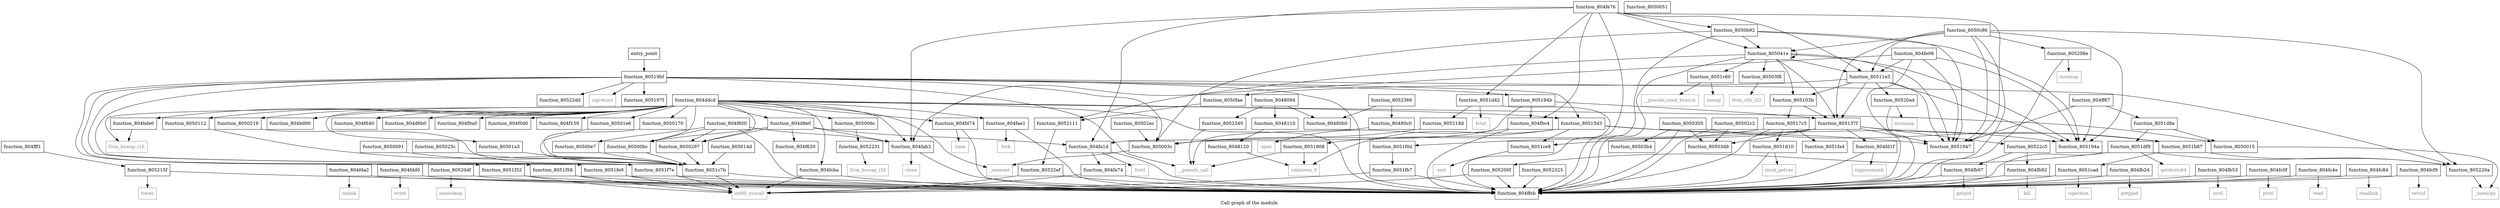 digraph "Call graph of the module." {
  label="Call graph of the module.";
  node [shape=record];

  Node_function_804fd1f [label="{function_804fd1f}"];
  Node_function_804fd74 [label="{function_804fd74}"];
  Node_function_80501a3 [label="{function_80501a3}"];
  Node_function_80511e3 [label="{function_80511e3}"];
  Node_function_80501e6 [label="{function_80501e6}"];
  Node_function_804fda2 [label="{function_804fda2}"];
  Node_function_804fdd0 [label="{function_804fdd0}"];
  Node_function_8051b87 [label="{function_8051b87}"];
  Node_function_804fe06 [label="{function_804fe06}"];
  Node_function_8051c60 [label="{function_8051c60}"];
  Node_function_804fe76 [label="{function_804fe76}"];
  Node_function_804ff67 [label="{function_804ff67}"];
  Node_function_804ffeb [label="{function_804ffeb}"];
  Node_function_804fff1 [label="{function_804fff1}"];
  Node_function_805197f [label="{function_805197f}"];
  Node_function_8050015 [label="{function_8050015}"];
  Node_function_80503b4 [label="{function_80503b4}"];
  Node_function_805137f [label="{function_805137f}"];
  Node_function_8050219 [label="{function_8050219}"];
  Node_function_805003c [label="{function_805003c}"];
  Node_function_8050051 [label="{function_8050051}"];
  Node_function_805006c [label="{function_805006c}"];
  Node_function_80503d8 [label="{function_80503d8}"];
  Node_function_805025c [label="{function_805025c}"];
  Node_function_80515d3 [label="{function_80515d3}"];
  Node_function_80517c3 [label="{function_80517c3}"];
  Node_function_80503f8 [label="{function_80503f8}"];
  Node_function_8050297 [label="{function_8050297}"];
  Node_function_8050091 [label="{function_8050091}"];
  Node_function_8051908 [label="{function_8051908}"];
  Node_function_805041e [label="{function_805041e}"];
  Node_function_80500e7 [label="{function_80500e7}"];
  Node_function_80502c2 [label="{function_80502c2}"];
  Node_function_8051947 [label="{function_8051947}"];
  Node_function_8051c7b [label="{function_8051c7b}"];
  Node_function_8050112 [label="{function_8050112}"];
  Node_function_8050b92 [label="{function_8050b92}"];
  Node_function_80519bf [label="{function_80519bf}"];
  Node_function_80502ec [label="{function_80502ec}"];
  Node_function_805194a [label="{function_805194a}"];
  Node_function_8050305 [label="{function_8050305}"];
  Node_function_80500bc [label="{function_80500bc}"];
  Node_function_8050c86 [label="{function_8050c86}"];
  Node_function_805014d [label="{function_805014d}"];
  Node_function_8050fae [label="{function_8050fae}"];
  Node_function_8050170 [label="{function_8050170}"];
  Node_time [color="gray50", fontcolor="gray50", label="{time}"];
  Node_function_8051cad [label="{function_8051cad}"];
  Node_function_8051ce8 [label="{function_8051ce8}"];
  Node_function_8051d10 [label="{function_8051d10}"];
  Node_function_8051d42 [label="{function_8051d42}"];
  Node_function_8051d8a [label="{function_8051d8a}"];
  Node_function_8051df9 [label="{function_8051df9}"];
  Node_function_8051f0d [label="{function_8051f0d}"];
  Node_function_8051f32 [label="{function_8051f32}"];
  Node_function_8051f58 [label="{function_8051f58}"];
  Node_function_8051f7e [label="{function_8051f7e}"];
  Node_function_8051fa4 [label="{function_8051fa4}"];
  Node_function_8051fb7 [label="{function_8051fb7}"];
  Node_function_8051fe9 [label="{function_8051fe9}"];
  Node_function_805200f [label="{function_805200f}"];
  Node_function_805206e [label="{function_805206e}"];
  Node_function_80520ad [label="{function_80520ad}"];
  Node_function_80520df [label="{function_80520df}"];
  Node_function_8052111 [label="{function_8052111}"];
  Node_function_805215f [label="{function_805215f}"];
  Node_function_805218d [label="{function_805218d}"];
  Node_function_805220a [label="{function_805220a}"];
  Node_function_8052231 [label="{function_8052231}"];
  Node_function_80522c5 [label="{function_80522c5}"];
  Node_function_80522dd [label="{function_80522dd}"];
  Node_function_80522ef [label="{function_80522ef}"];
  Node_function_8052325 [label="{function_8052325}"];
  Node_function_8052340 [label="{function_8052340}"];
  Node_function_8052366 [label="{function_8052366}"];
  Node_llvm_bswap_i32 [color="gray50", fontcolor="gray50", label="{llvm_bswap_i32}"];
  Node_llvm_ctlz_i32 [color="gray50", fontcolor="gray50", label="{llvm_ctlz_i32}"];
  Node__memset [color="gray50", fontcolor="gray50", label="{_memset}"];
  Node__memcpy [color="gray50", fontcolor="gray50", label="{_memcpy}"];
  Node_llvm_bswap_i16 [color="gray50", fontcolor="gray50", label="{llvm_bswap_i16}"];
  Node_unknown_0 [color="gray50", fontcolor="gray50", label="{unknown_0}"];
  Node_fcntl [color="gray50", fontcolor="gray50", label="{fcntl}"];
  Node_int80_syscall [color="gray50", fontcolor="gray50", label="{int80_syscall}"];
  Node_close [color="gray50", fontcolor="gray50", label="{close}"];
  Node_fork [color="gray50", fontcolor="gray50", label="{fork}"];
  Node_getpid [color="gray50", fontcolor="gray50", label="{getpid}"];
  Node_getppid [color="gray50", fontcolor="gray50", label="{getppid}"];
  Node_ioctl [color="gray50", fontcolor="gray50", label="{ioctl}"];
  Node_kill [color="gray50", fontcolor="gray50", label="{kill}"];
  Node_open [color="gray50", fontcolor="gray50", label="{open}"];
  Node_prctl [color="gray50", fontcolor="gray50", label="{prctl}"];
  Node_read [color="gray50", fontcolor="gray50", label="{read}"];
  Node_readlink [color="gray50", fontcolor="gray50", label="{readlink}"];
  Node_setsid [color="gray50", fontcolor="gray50", label="{setsid}"];
  Node_sigprocmask [color="gray50", fontcolor="gray50", label="{sigprocmask}"];
  Node_unlink [color="gray50", fontcolor="gray50", label="{unlink}"];
  Node_write [color="gray50", fontcolor="gray50", label="{write}"];
  Node_sigreturn [color="gray50", fontcolor="gray50", label="{sigreturn}"];
  Node_mmap [color="gray50", fontcolor="gray50", label="{mmap}"];
  Node_sigaction [color="gray50", fontcolor="gray50", label="{sigaction}"];
  Node_exit [color="gray50", fontcolor="gray50", label="{exit}"];
  Node_clock_getres [color="gray50", fontcolor="gray50", label="{clock_getres}"];
  Node_fstat [color="gray50", fontcolor="gray50", label="{fstat}"];
  Node_getdents64 [color="gray50", fontcolor="gray50", label="{getdents64}"];
  Node_mremap [color="gray50", fontcolor="gray50", label="{mremap}"];
  Node_munmap [color="gray50", fontcolor="gray50", label="{munmap}"];
  Node_nanosleep [color="gray50", fontcolor="gray50", label="{nanosleep}"];
  Node_times [color="gray50", fontcolor="gray50", label="{times}"];
  Node_function_805103b [label="{function_805103b}"];
  Node___pseudo_call [color="gray50", fontcolor="gray50", label="{__pseudo_call}"];
  Node___pseudo_cond_branch [color="gray50", fontcolor="gray50", label="{__pseudo_cond_branch}"];
  Node_function_8048094 [label="{function_8048094}"];
  Node_function_80480b0 [label="{function_80480b0}"];
  Node_function_80480c0 [label="{function_80480c0}"];
  Node_function_8048110 [label="{function_8048110}"];
  Node_function_8048120 [label="{function_8048120}"];
  Node_entry_point [label="{entry_point}"];
  Node_function_804bd90 [label="{function_804bd90}"];
  Node_function_804f640 [label="{function_804f640}"];
  Node_function_804bde0 [label="{function_804bde0}"];
  Node_function_804d6b0 [label="{function_804d6b0}"];
  Node_function_804d8e0 [label="{function_804d8e0}"];
  Node_function_804ddcd [label="{function_804ddcd}"];
  Node_function_804f0a0 [label="{function_804f0a0}"];
  Node_function_804f0d0 [label="{function_804f0d0}"];
  Node_function_804f150 [label="{function_804f150}"];
  Node_function_804f620 [label="{function_804f620}"];
  Node_function_805194b [label="{function_805194b}"];
  Node_function_804f800 [label="{function_804f800}"];
  Node_function_804fa1d [label="{function_804fa1d}"];
  Node_function_804fa74 [label="{function_804fa74}"];
  Node_function_804fab3 [label="{function_804fab3}"];
  Node_function_804fae1 [label="{function_804fae1}"];
  Node_function_804fb07 [label="{function_804fb07}"];
  Node_function_804fb2d [label="{function_804fb2d}"];
  Node_function_804fb53 [label="{function_804fb53}"];
  Node_function_804fb92 [label="{function_804fb92}"];
  Node_function_804fbc4 [label="{function_804fbc4}"];
  Node_function_804fc0f [label="{function_804fc0f}"];
  Node_function_804fc4e [label="{function_804fc4e}"];
  Node_function_804fc84 [label="{function_804fc84}"];
  Node_function_804fcba [label="{function_804fcba}"];
  Node_function_804fcf9 [label="{function_804fcf9}"];
  Node_function_804fd1f -> Node_function_804ffeb;
  Node_function_804fd1f -> Node_sigprocmask;
  Node_function_804fd74 -> Node_function_804ffeb;
  Node_function_804fd74 -> Node_time;
  Node_function_80501a3 -> Node_function_8051c7b;
  Node_function_80511e3 -> Node_function_805137f;
  Node_function_80511e3 -> Node_function_8051947;
  Node_function_80511e3 -> Node_function_805194a;
  Node_function_80511e3 -> Node_function_8050fae;
  Node_function_80511e3 -> Node_function_80520ad;
  Node_function_80511e3 -> Node_function_805103b;
  Node_function_80501e6 -> Node_function_8051c7b;
  Node_function_804fda2 -> Node_function_804ffeb;
  Node_function_804fda2 -> Node_unlink;
  Node_function_804fdd0 -> Node_function_804ffeb;
  Node_function_804fdd0 -> Node_write;
  Node_function_8051b87 -> Node_function_8051cad;
  Node_function_8051b87 -> Node_function_805220a;
  Node_function_804fe06 -> Node_function_80511e3;
  Node_function_804fe06 -> Node_function_804ffeb;
  Node_function_804fe06 -> Node_function_8051947;
  Node_function_804fe06 -> Node_function_805194a;
  Node_function_804fe06 -> Node_function_804fab3;
  Node_function_8051c60 -> Node_mmap;
  Node_function_8051c60 -> Node___pseudo_cond_branch;
  Node_function_804fe76 -> Node_function_80511e3;
  Node_function_804fe76 -> Node_function_804ffeb;
  Node_function_804fe76 -> Node_function_805041e;
  Node_function_804fe76 -> Node_function_8051947;
  Node_function_804fe76 -> Node_function_8050b92;
  Node_function_804fe76 -> Node_function_8051d42;
  Node_function_804fe76 -> Node_function_804fa1d;
  Node_function_804fe76 -> Node_function_804fab3;
  Node_function_804fe76 -> Node_function_804fbc4;
  Node_function_804ff67 -> Node_function_8051947;
  Node_function_804ff67 -> Node_function_805194a;
  Node_function_804ff67 -> Node_function_8051d8a;
  Node_function_804fff1 -> Node_function_805215f;
  Node_function_8050015 -> Node__memcpy;
  Node_function_805137f -> Node_function_804fd1f;
  Node_function_805137f -> Node_function_8051b87;
  Node_function_805137f -> Node_function_805003c;
  Node_function_805137f -> Node_function_80503d8;
  Node_function_805137f -> Node_function_8051947;
  Node_function_805137f -> Node_function_8051ce8;
  Node_function_805137f -> Node_function_80522c5;
  Node_function_8050219 -> Node_function_8051c7b;
  Node_function_805003c -> Node__memset;
  Node_function_805006c -> Node_function_8052231;
  Node_function_805025c -> Node_function_8051c7b;
  Node_function_80515d3 -> Node_function_8051908;
  Node_function_80515d3 -> Node_function_8051947;
  Node_function_80515d3 -> Node_function_805194a;
  Node_function_80515d3 -> Node_function_8051ce8;
  Node_function_80515d3 -> Node_unknown_0;
  Node_function_80517c3 -> Node_function_804ffeb;
  Node_function_80517c3 -> Node_function_8051d10;
  Node_function_80517c3 -> Node_function_8051f0d;
  Node_function_80517c3 -> Node_function_8051fa4;
  Node_function_80503f8 -> Node_llvm_ctlz_i32;
  Node_function_8050297 -> Node_function_8051c7b;
  Node_function_8050091 -> Node_function_8051c7b;
  Node_function_8051908 -> Node_unknown_0;
  Node_function_8051908 -> Node___pseudo_call;
  Node_function_805041e -> Node_function_80511e3;
  Node_function_805041e -> Node_function_8051c60;
  Node_function_805041e -> Node_function_804ffeb;
  Node_function_805041e -> Node_function_805137f;
  Node_function_805041e -> Node_function_80503f8;
  Node_function_805041e -> Node_function_805041e;
  Node_function_805041e -> Node_function_8051947;
  Node_function_805041e -> Node_function_805194a;
  Node_function_805041e -> Node_function_8052111;
  Node_function_805041e -> Node_function_805103b;
  Node_function_80500e7 -> Node_function_8051c7b;
  Node_function_80502c2 -> Node_function_804ffeb;
  Node_function_80502c2 -> Node_function_80503d8;
  Node_function_8051c7b -> Node_function_804ffeb;
  Node_function_8051c7b -> Node_int80_syscall;
  Node_function_8050112 -> Node_function_8051c7b;
  Node_function_8050b92 -> Node_function_804ffeb;
  Node_function_8050b92 -> Node_function_805003c;
  Node_function_8050b92 -> Node_function_805041e;
  Node_function_8050b92 -> Node_function_8051947;
  Node_function_8050b92 -> Node_function_805194a;
  Node_function_80519bf -> Node_function_804ffeb;
  Node_function_80519bf -> Node_function_805197f;
  Node_function_80519bf -> Node_function_805003c;
  Node_function_80519bf -> Node_function_80515d3;
  Node_function_80519bf -> Node_function_8051f32;
  Node_function_80519bf -> Node_function_8051f58;
  Node_function_80519bf -> Node_function_8051f7e;
  Node_function_80519bf -> Node_function_8051fe9;
  Node_function_80519bf -> Node_function_805220a;
  Node_function_80519bf -> Node_function_80522dd;
  Node_function_80519bf -> Node_sigreturn;
  Node_function_80519bf -> Node___pseudo_call;
  Node_function_80519bf -> Node_function_805194b;
  Node_function_80502ec -> Node_function_805003c;
  Node_function_8050305 -> Node_function_8051b87;
  Node_function_8050305 -> Node_function_804ffeb;
  Node_function_8050305 -> Node_function_80503b4;
  Node_function_8050305 -> Node_function_80503d8;
  Node_function_80500bc -> Node_function_8051c7b;
  Node_function_8050c86 -> Node_function_80511e3;
  Node_function_8050c86 -> Node_function_804ffeb;
  Node_function_8050c86 -> Node_function_805137f;
  Node_function_8050c86 -> Node_function_805041e;
  Node_function_8050c86 -> Node_function_8051947;
  Node_function_8050c86 -> Node_function_805194a;
  Node_function_8050c86 -> Node_function_805206e;
  Node_function_8050c86 -> Node_function_805220a;
  Node_function_805014d -> Node_function_8051c7b;
  Node_function_8050fae -> Node_function_8052111;
  Node_function_8050170 -> Node_function_8051c7b;
  Node_function_8051cad -> Node_function_804ffeb;
  Node_function_8051cad -> Node_sigaction;
  Node_function_8051ce8 -> Node_exit;
  Node_function_8051d10 -> Node_function_804ffeb;
  Node_function_8051d10 -> Node_clock_getres;
  Node_function_8051d42 -> Node_function_804ffeb;
  Node_function_8051d42 -> Node_function_805218d;
  Node_function_8051d42 -> Node_fstat;
  Node_function_8051d8a -> Node_function_8050015;
  Node_function_8051d8a -> Node_function_8051df9;
  Node_function_8051df9 -> Node_function_804ffeb;
  Node_function_8051df9 -> Node_function_805200f;
  Node_function_8051df9 -> Node_function_805220a;
  Node_function_8051df9 -> Node_getdents64;
  Node_function_8051f0d -> Node_function_8051fb7;
  Node_function_8051f32 -> Node_function_804ffeb;
  Node_function_8051f32 -> Node_int80_syscall;
  Node_function_8051f58 -> Node_function_804ffeb;
  Node_function_8051f58 -> Node_int80_syscall;
  Node_function_8051f7e -> Node_function_804ffeb;
  Node_function_8051f7e -> Node_int80_syscall;
  Node_function_8051fb7 -> Node_function_804ffeb;
  Node_function_8051fb7 -> Node_int80_syscall;
  Node_function_8051fe9 -> Node_function_804ffeb;
  Node_function_8051fe9 -> Node_int80_syscall;
  Node_function_805200f -> Node_function_804ffeb;
  Node_function_805200f -> Node_int80_syscall;
  Node_function_805206e -> Node_function_804ffeb;
  Node_function_805206e -> Node_mremap;
  Node_function_80520ad -> Node_function_804ffeb;
  Node_function_80520ad -> Node_munmap;
  Node_function_80520df -> Node_function_804ffeb;
  Node_function_80520df -> Node_nanosleep;
  Node_function_8052111 -> Node_function_80522ef;
  Node_function_805215f -> Node_function_804ffeb;
  Node_function_805215f -> Node_times;
  Node_function_805218d -> Node_function_805003c;
  Node_function_805220a -> Node__memcpy;
  Node_function_8052231 -> Node_llvm_bswap_i32;
  Node_function_80522c5 -> Node_function_804fb07;
  Node_function_80522c5 -> Node_function_804fb92;
  Node_function_80522ef -> Node_function_804ffeb;
  Node_function_80522ef -> Node_int80_syscall;
  Node_function_8052325 -> Node_function_804ffeb;
  Node_function_8052340 -> Node___pseudo_call;
  Node_function_8052366 -> Node_function_80480b0;
  Node_function_8052366 -> Node_function_80480c0;
  Node_function_805103b -> Node_function_805137f;
  Node_function_805103b -> Node_function_80517c3;
  Node_function_8048094 -> Node_function_8052340;
  Node_function_8048094 -> Node_function_80480b0;
  Node_function_8048094 -> Node_function_8048110;
  Node_function_80480c0 -> Node___pseudo_call;
  Node_function_8048110 -> Node_function_8048120;
  Node_function_8048120 -> Node_unknown_0;
  Node_entry_point -> Node_function_80519bf;
  Node_function_804bde0 -> Node_llvm_bswap_i16;
  Node_function_804d8e0 -> Node_function_8050297;
  Node_function_804d8e0 -> Node_function_80500bc;
  Node_function_804d8e0 -> Node_function_804f620;
  Node_function_804d8e0 -> Node_function_804fa1d;
  Node_function_804d8e0 -> Node_function_804fab3;
  Node_function_804ddcd -> Node_function_804fd74;
  Node_function_804ddcd -> Node_function_80501a3;
  Node_function_804ddcd -> Node_function_80501e6;
  Node_function_804ddcd -> Node_function_804ffeb;
  Node_function_804ddcd -> Node_function_8050015;
  Node_function_804ddcd -> Node_function_8050219;
  Node_function_804ddcd -> Node_function_805006c;
  Node_function_804ddcd -> Node_function_80515d3;
  Node_function_804ddcd -> Node_function_8050297;
  Node_function_804ddcd -> Node_function_8050112;
  Node_function_804ddcd -> Node_function_80500bc;
  Node_function_804ddcd -> Node_function_8050170;
  Node_function_804ddcd -> Node__memset;
  Node_function_804ddcd -> Node_llvm_bswap_i16;
  Node_function_804ddcd -> Node_function_804bd90;
  Node_function_804ddcd -> Node_function_804f640;
  Node_function_804ddcd -> Node_function_804bde0;
  Node_function_804ddcd -> Node_function_804d6b0;
  Node_function_804ddcd -> Node_function_804d8e0;
  Node_function_804ddcd -> Node_function_804f0a0;
  Node_function_804ddcd -> Node_function_804f0d0;
  Node_function_804ddcd -> Node_function_804f150;
  Node_function_804ddcd -> Node_function_804fab3;
  Node_function_804ddcd -> Node_function_804fae1;
  Node_function_804ddcd -> Node_function_804fcba;
  Node_function_805194b -> Node_function_805137f;
  Node_function_805194b -> Node_function_804fa1d;
  Node_function_805194b -> Node_function_804fbc4;
  Node_function_804f800 -> Node_function_804ffeb;
  Node_function_804f800 -> Node_function_8050297;
  Node_function_804f800 -> Node_function_80500e7;
  Node_function_804f800 -> Node_function_80500bc;
  Node_function_804f800 -> Node_function_804fab3;
  Node_function_804fa1d -> Node_function_804ffeb;
  Node_function_804fa1d -> Node_fcntl;
  Node_function_804fa1d -> Node_function_804fa74;
  Node_function_804fa74 -> Node_function_804ffeb;
  Node_function_804fa74 -> Node_int80_syscall;
  Node_function_804fab3 -> Node_function_804ffeb;
  Node_function_804fab3 -> Node_close;
  Node_function_804fae1 -> Node_function_804ffeb;
  Node_function_804fae1 -> Node_fork;
  Node_function_804fb07 -> Node_function_804ffeb;
  Node_function_804fb07 -> Node_getpid;
  Node_function_804fb2d -> Node_function_804ffeb;
  Node_function_804fb2d -> Node_getppid;
  Node_function_804fb53 -> Node_function_804ffeb;
  Node_function_804fb53 -> Node_ioctl;
  Node_function_804fb92 -> Node_function_804ffeb;
  Node_function_804fb92 -> Node_kill;
  Node_function_804fbc4 -> Node_function_804ffeb;
  Node_function_804fbc4 -> Node_open;
  Node_function_804fc0f -> Node_function_804ffeb;
  Node_function_804fc0f -> Node_prctl;
  Node_function_804fc4e -> Node_function_804ffeb;
  Node_function_804fc4e -> Node_read;
  Node_function_804fc84 -> Node_function_804ffeb;
  Node_function_804fc84 -> Node_readlink;
  Node_function_804fcba -> Node_function_804ffeb;
  Node_function_804fcba -> Node_int80_syscall;
  Node_function_804fcf9 -> Node_function_804ffeb;
  Node_function_804fcf9 -> Node_setsid;
}

